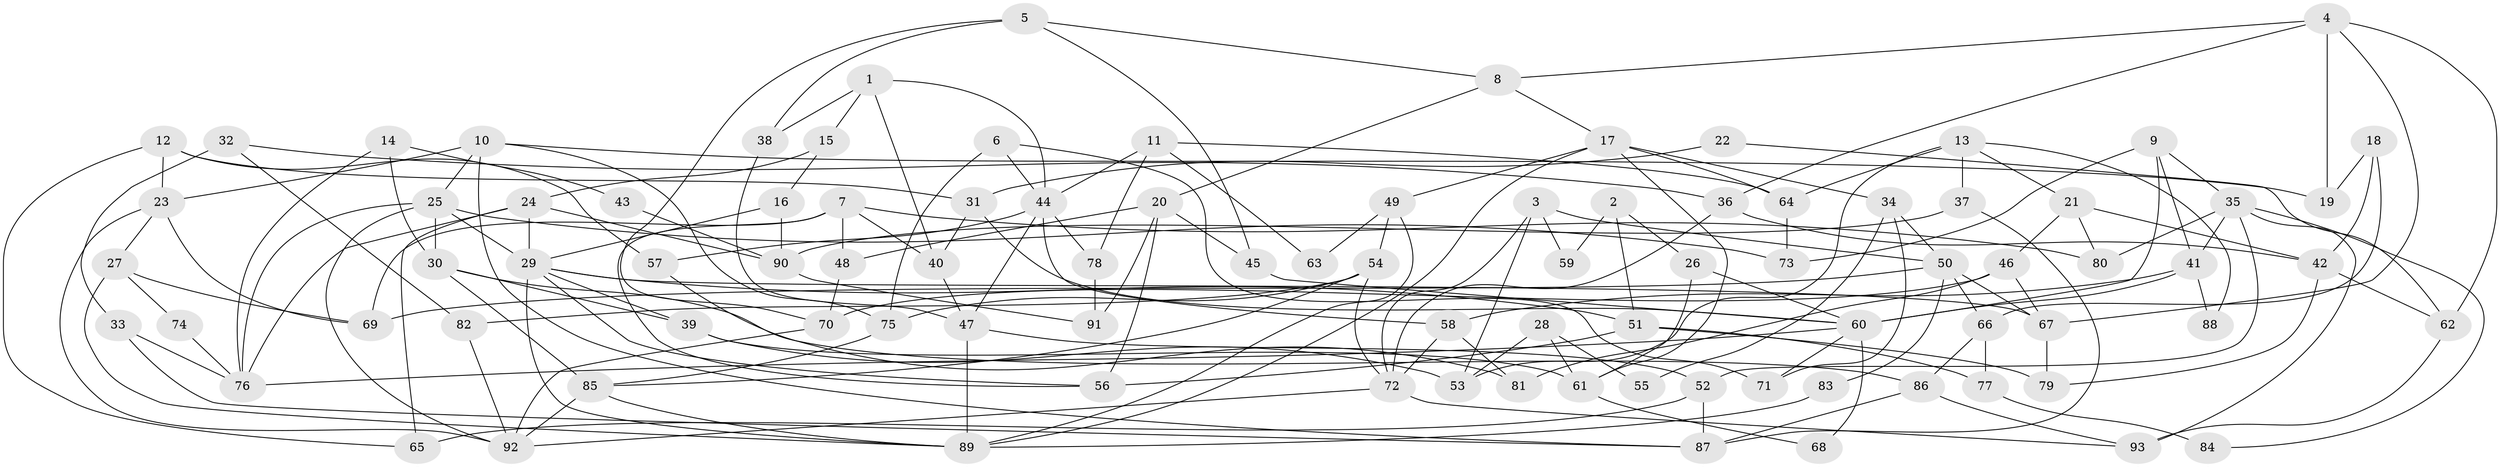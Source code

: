 // coarse degree distribution, {4: 0.25, 5: 0.16071428571428573, 8: 0.03571428571428571, 9: 0.017857142857142856, 2: 0.05357142857142857, 6: 0.23214285714285715, 3: 0.16071428571428573, 7: 0.05357142857142857, 10: 0.03571428571428571}
// Generated by graph-tools (version 1.1) at 2025/37/03/04/25 23:37:07]
// undirected, 93 vertices, 186 edges
graph export_dot {
  node [color=gray90,style=filled];
  1;
  2;
  3;
  4;
  5;
  6;
  7;
  8;
  9;
  10;
  11;
  12;
  13;
  14;
  15;
  16;
  17;
  18;
  19;
  20;
  21;
  22;
  23;
  24;
  25;
  26;
  27;
  28;
  29;
  30;
  31;
  32;
  33;
  34;
  35;
  36;
  37;
  38;
  39;
  40;
  41;
  42;
  43;
  44;
  45;
  46;
  47;
  48;
  49;
  50;
  51;
  52;
  53;
  54;
  55;
  56;
  57;
  58;
  59;
  60;
  61;
  62;
  63;
  64;
  65;
  66;
  67;
  68;
  69;
  70;
  71;
  72;
  73;
  74;
  75;
  76;
  77;
  78;
  79;
  80;
  81;
  82;
  83;
  84;
  85;
  86;
  87;
  88;
  89;
  90;
  91;
  92;
  93;
  1 -- 38;
  1 -- 44;
  1 -- 15;
  1 -- 40;
  2 -- 51;
  2 -- 26;
  2 -- 59;
  3 -- 72;
  3 -- 50;
  3 -- 53;
  3 -- 59;
  4 -- 62;
  4 -- 67;
  4 -- 8;
  4 -- 19;
  4 -- 36;
  5 -- 70;
  5 -- 8;
  5 -- 38;
  5 -- 45;
  6 -- 71;
  6 -- 75;
  6 -- 44;
  7 -- 40;
  7 -- 48;
  7 -- 56;
  7 -- 69;
  7 -- 80;
  8 -- 20;
  8 -- 17;
  9 -- 35;
  9 -- 60;
  9 -- 41;
  9 -- 73;
  10 -- 87;
  10 -- 25;
  10 -- 19;
  10 -- 23;
  10 -- 75;
  11 -- 64;
  11 -- 44;
  11 -- 63;
  11 -- 78;
  12 -- 57;
  12 -- 23;
  12 -- 31;
  12 -- 65;
  13 -- 53;
  13 -- 21;
  13 -- 37;
  13 -- 64;
  13 -- 88;
  14 -- 30;
  14 -- 76;
  14 -- 43;
  15 -- 16;
  15 -- 24;
  16 -- 29;
  16 -- 90;
  17 -- 89;
  17 -- 34;
  17 -- 49;
  17 -- 61;
  17 -- 64;
  18 -- 42;
  18 -- 19;
  18 -- 66;
  20 -- 56;
  20 -- 91;
  20 -- 45;
  20 -- 48;
  21 -- 42;
  21 -- 80;
  21 -- 46;
  22 -- 62;
  22 -- 31;
  23 -- 92;
  23 -- 27;
  23 -- 69;
  24 -- 65;
  24 -- 29;
  24 -- 76;
  24 -- 90;
  25 -- 29;
  25 -- 73;
  25 -- 30;
  25 -- 76;
  25 -- 92;
  26 -- 60;
  26 -- 61;
  27 -- 69;
  27 -- 74;
  27 -- 89;
  28 -- 61;
  28 -- 53;
  28 -- 55;
  29 -- 89;
  29 -- 39;
  29 -- 51;
  29 -- 56;
  29 -- 67;
  30 -- 85;
  30 -- 39;
  30 -- 86;
  31 -- 60;
  31 -- 40;
  32 -- 82;
  32 -- 36;
  32 -- 33;
  33 -- 76;
  33 -- 87;
  34 -- 50;
  34 -- 55;
  34 -- 71;
  35 -- 41;
  35 -- 93;
  35 -- 52;
  35 -- 80;
  35 -- 84;
  36 -- 72;
  36 -- 42;
  37 -- 87;
  37 -- 90;
  38 -- 47;
  39 -- 53;
  39 -- 61;
  40 -- 47;
  41 -- 60;
  41 -- 58;
  41 -- 88;
  42 -- 79;
  42 -- 62;
  43 -- 90;
  44 -- 47;
  44 -- 57;
  44 -- 58;
  44 -- 78;
  45 -- 60;
  46 -- 67;
  46 -- 70;
  46 -- 81;
  47 -- 89;
  47 -- 52;
  48 -- 70;
  49 -- 89;
  49 -- 54;
  49 -- 63;
  50 -- 69;
  50 -- 66;
  50 -- 67;
  50 -- 83;
  51 -- 56;
  51 -- 77;
  51 -- 79;
  52 -- 65;
  52 -- 87;
  54 -- 72;
  54 -- 75;
  54 -- 82;
  54 -- 85;
  57 -- 81;
  58 -- 72;
  58 -- 81;
  60 -- 76;
  60 -- 68;
  60 -- 71;
  61 -- 68;
  62 -- 93;
  64 -- 73;
  66 -- 86;
  66 -- 77;
  67 -- 79;
  70 -- 92;
  72 -- 92;
  72 -- 93;
  74 -- 76;
  75 -- 85;
  77 -- 84;
  78 -- 91;
  82 -- 92;
  83 -- 89;
  85 -- 89;
  85 -- 92;
  86 -- 87;
  86 -- 93;
  90 -- 91;
}
